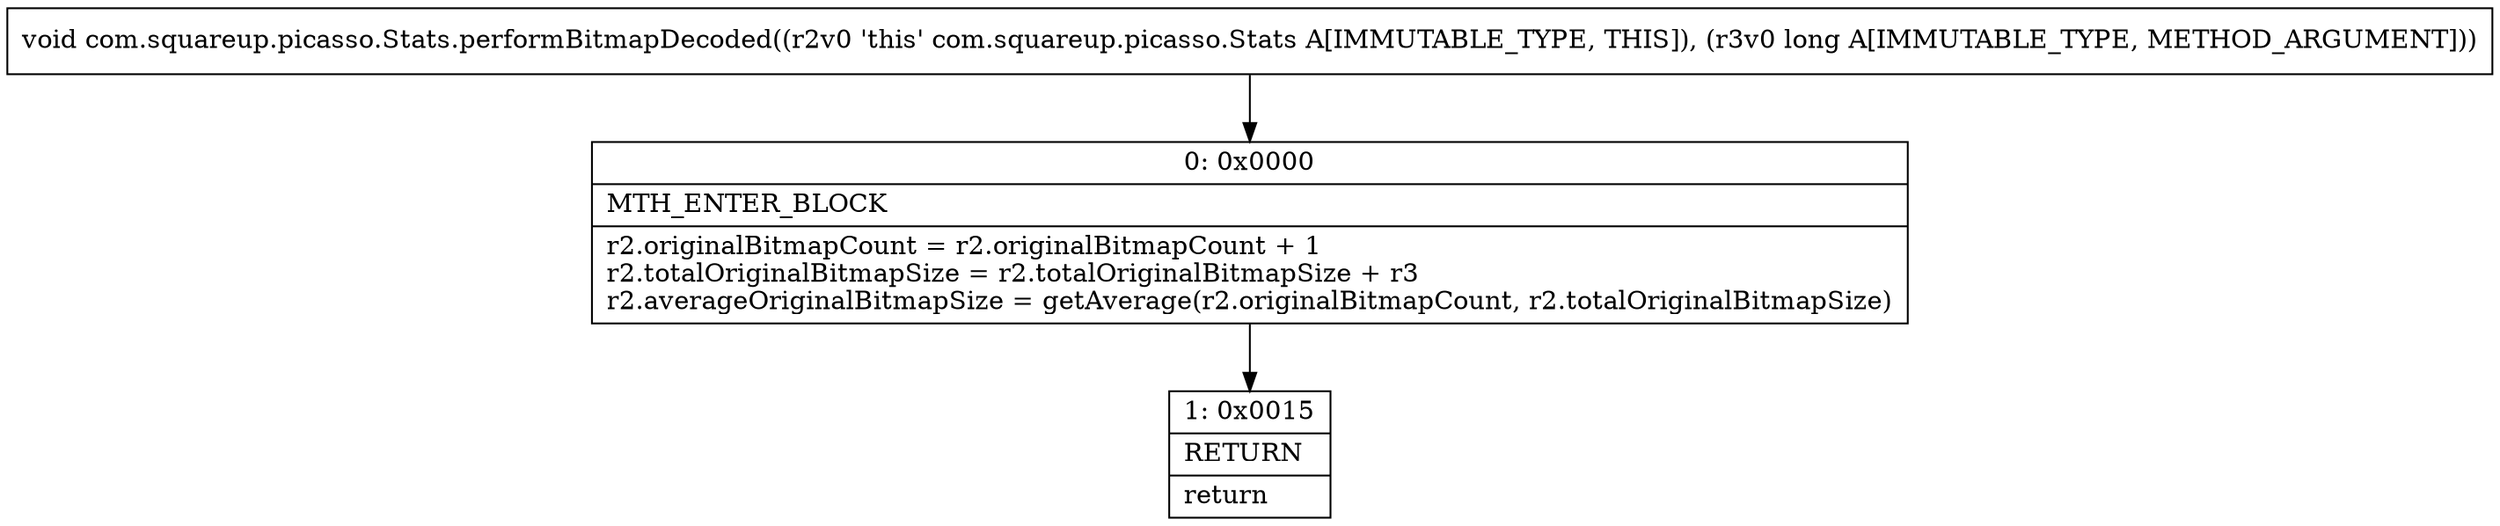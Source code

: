 digraph "CFG forcom.squareup.picasso.Stats.performBitmapDecoded(J)V" {
Node_0 [shape=record,label="{0\:\ 0x0000|MTH_ENTER_BLOCK\l|r2.originalBitmapCount = r2.originalBitmapCount + 1\lr2.totalOriginalBitmapSize = r2.totalOriginalBitmapSize + r3\lr2.averageOriginalBitmapSize = getAverage(r2.originalBitmapCount, r2.totalOriginalBitmapSize)\l}"];
Node_1 [shape=record,label="{1\:\ 0x0015|RETURN\l|return\l}"];
MethodNode[shape=record,label="{void com.squareup.picasso.Stats.performBitmapDecoded((r2v0 'this' com.squareup.picasso.Stats A[IMMUTABLE_TYPE, THIS]), (r3v0 long A[IMMUTABLE_TYPE, METHOD_ARGUMENT])) }"];
MethodNode -> Node_0;
Node_0 -> Node_1;
}

